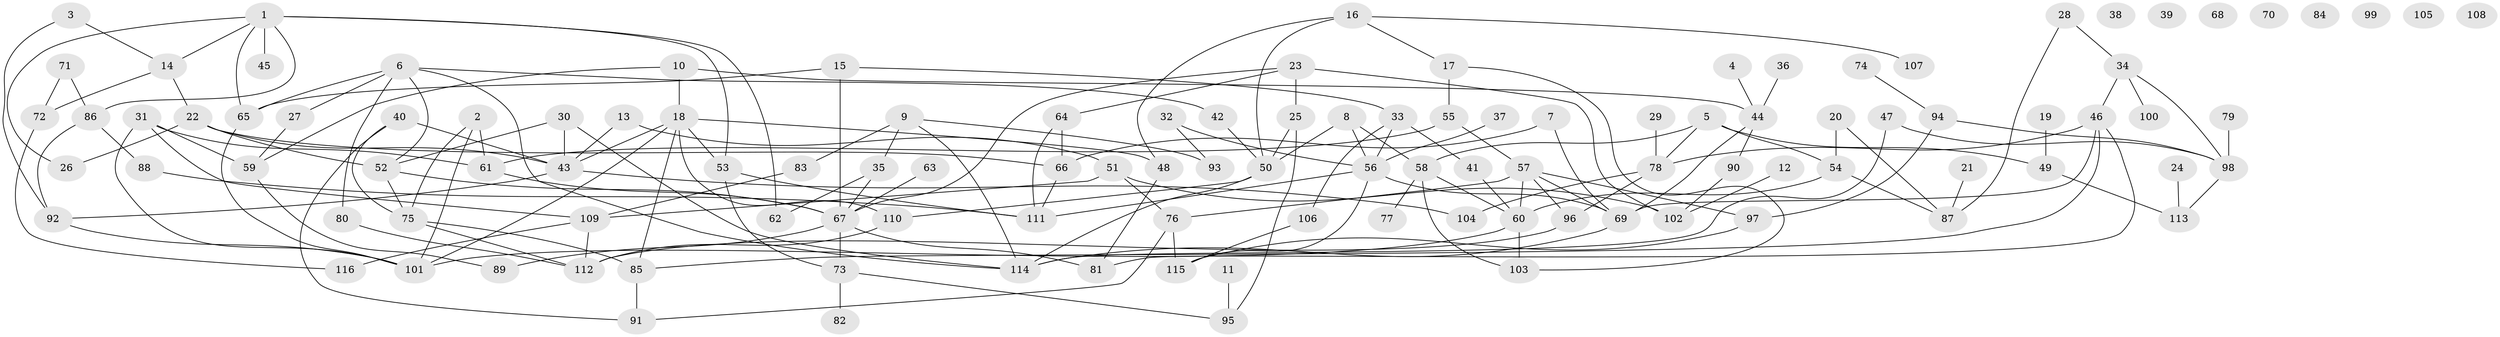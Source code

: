 // Generated by graph-tools (version 1.1) at 2025/25/03/09/25 03:25:19]
// undirected, 116 vertices, 178 edges
graph export_dot {
graph [start="1"]
  node [color=gray90,style=filled];
  1;
  2;
  3;
  4;
  5;
  6;
  7;
  8;
  9;
  10;
  11;
  12;
  13;
  14;
  15;
  16;
  17;
  18;
  19;
  20;
  21;
  22;
  23;
  24;
  25;
  26;
  27;
  28;
  29;
  30;
  31;
  32;
  33;
  34;
  35;
  36;
  37;
  38;
  39;
  40;
  41;
  42;
  43;
  44;
  45;
  46;
  47;
  48;
  49;
  50;
  51;
  52;
  53;
  54;
  55;
  56;
  57;
  58;
  59;
  60;
  61;
  62;
  63;
  64;
  65;
  66;
  67;
  68;
  69;
  70;
  71;
  72;
  73;
  74;
  75;
  76;
  77;
  78;
  79;
  80;
  81;
  82;
  83;
  84;
  85;
  86;
  87;
  88;
  89;
  90;
  91;
  92;
  93;
  94;
  95;
  96;
  97;
  98;
  99;
  100;
  101;
  102;
  103;
  104;
  105;
  106;
  107;
  108;
  109;
  110;
  111;
  112;
  113;
  114;
  115;
  116;
  1 -- 14;
  1 -- 26;
  1 -- 45;
  1 -- 53;
  1 -- 62;
  1 -- 65;
  1 -- 86;
  2 -- 61;
  2 -- 75;
  2 -- 101;
  3 -- 14;
  3 -- 92;
  4 -- 44;
  5 -- 49;
  5 -- 54;
  5 -- 58;
  5 -- 78;
  6 -- 27;
  6 -- 42;
  6 -- 52;
  6 -- 65;
  6 -- 80;
  6 -- 114;
  7 -- 66;
  7 -- 69;
  8 -- 50;
  8 -- 56;
  8 -- 58;
  9 -- 35;
  9 -- 83;
  9 -- 93;
  9 -- 114;
  10 -- 18;
  10 -- 44;
  10 -- 59;
  11 -- 95;
  12 -- 102;
  13 -- 43;
  13 -- 51;
  14 -- 22;
  14 -- 72;
  15 -- 33;
  15 -- 65;
  15 -- 67;
  16 -- 17;
  16 -- 48;
  16 -- 50;
  16 -- 107;
  17 -- 55;
  17 -- 103;
  18 -- 43;
  18 -- 48;
  18 -- 53;
  18 -- 85;
  18 -- 101;
  18 -- 110;
  19 -- 49;
  20 -- 54;
  20 -- 87;
  21 -- 87;
  22 -- 26;
  22 -- 43;
  22 -- 52;
  22 -- 66;
  23 -- 25;
  23 -- 64;
  23 -- 67;
  23 -- 102;
  24 -- 113;
  25 -- 50;
  25 -- 95;
  27 -- 59;
  28 -- 34;
  28 -- 87;
  29 -- 78;
  30 -- 43;
  30 -- 52;
  30 -- 114;
  31 -- 59;
  31 -- 61;
  31 -- 101;
  31 -- 109;
  32 -- 56;
  32 -- 93;
  33 -- 41;
  33 -- 56;
  33 -- 106;
  34 -- 46;
  34 -- 98;
  34 -- 100;
  35 -- 62;
  35 -- 67;
  36 -- 44;
  37 -- 56;
  40 -- 43;
  40 -- 75;
  40 -- 91;
  41 -- 60;
  42 -- 50;
  43 -- 92;
  43 -- 104;
  44 -- 69;
  44 -- 90;
  46 -- 69;
  46 -- 78;
  46 -- 81;
  46 -- 85;
  47 -- 98;
  47 -- 114;
  48 -- 81;
  49 -- 113;
  50 -- 110;
  50 -- 114;
  51 -- 76;
  51 -- 102;
  51 -- 109;
  52 -- 67;
  52 -- 75;
  53 -- 73;
  53 -- 111;
  54 -- 60;
  54 -- 87;
  55 -- 57;
  55 -- 61;
  56 -- 69;
  56 -- 111;
  56 -- 115;
  57 -- 60;
  57 -- 69;
  57 -- 76;
  57 -- 96;
  57 -- 97;
  58 -- 60;
  58 -- 77;
  58 -- 103;
  59 -- 89;
  60 -- 101;
  60 -- 103;
  61 -- 67;
  63 -- 67;
  64 -- 66;
  64 -- 111;
  65 -- 101;
  66 -- 111;
  67 -- 73;
  67 -- 81;
  67 -- 89;
  69 -- 114;
  71 -- 72;
  71 -- 86;
  72 -- 116;
  73 -- 82;
  73 -- 95;
  74 -- 94;
  75 -- 85;
  75 -- 112;
  76 -- 91;
  76 -- 115;
  78 -- 96;
  78 -- 104;
  79 -- 98;
  80 -- 112;
  83 -- 109;
  85 -- 91;
  86 -- 88;
  86 -- 92;
  88 -- 111;
  90 -- 102;
  92 -- 101;
  94 -- 97;
  94 -- 98;
  96 -- 112;
  97 -- 115;
  98 -- 113;
  106 -- 115;
  109 -- 112;
  109 -- 116;
  110 -- 112;
}
